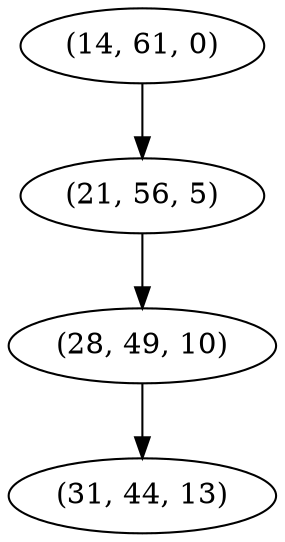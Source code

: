 digraph tree {
    "(14, 61, 0)";
    "(21, 56, 5)";
    "(28, 49, 10)";
    "(31, 44, 13)";
    "(14, 61, 0)" -> "(21, 56, 5)";
    "(21, 56, 5)" -> "(28, 49, 10)";
    "(28, 49, 10)" -> "(31, 44, 13)";
}
